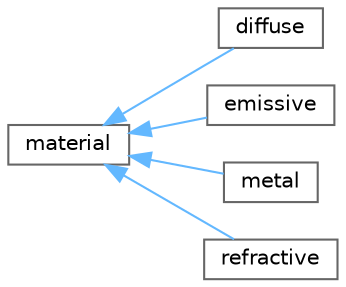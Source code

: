 digraph "Graphical Class Hierarchy"
{
 // LATEX_PDF_SIZE
  bgcolor="transparent";
  edge [fontname=Helvetica,fontsize=10,labelfontname=Helvetica,labelfontsize=10];
  node [fontname=Helvetica,fontsize=10,shape=box,height=0.2,width=0.4];
  rankdir="LR";
  Node0 [id="Node000000",label="material",height=0.2,width=0.4,color="grey40", fillcolor="white", style="filled",URL="$classmaterial.html",tooltip=" "];
  Node0 -> Node1 [id="edge3_Node000000_Node000001",dir="back",color="steelblue1",style="solid",tooltip=" "];
  Node1 [id="Node000001",label="diffuse",height=0.2,width=0.4,color="grey40", fillcolor="white", style="filled",URL="$classdiffuse.html",tooltip=" "];
  Node0 -> Node2 [id="edge4_Node000000_Node000002",dir="back",color="steelblue1",style="solid",tooltip=" "];
  Node2 [id="Node000002",label="emissive",height=0.2,width=0.4,color="grey40", fillcolor="white", style="filled",URL="$classemissive.html",tooltip=" "];
  Node0 -> Node3 [id="edge5_Node000000_Node000003",dir="back",color="steelblue1",style="solid",tooltip=" "];
  Node3 [id="Node000003",label="metal",height=0.2,width=0.4,color="grey40", fillcolor="white", style="filled",URL="$classmetal.html",tooltip=" "];
  Node0 -> Node4 [id="edge6_Node000000_Node000004",dir="back",color="steelblue1",style="solid",tooltip=" "];
  Node4 [id="Node000004",label="refractive",height=0.2,width=0.4,color="grey40", fillcolor="white", style="filled",URL="$classrefractive.html",tooltip=" "];
}
